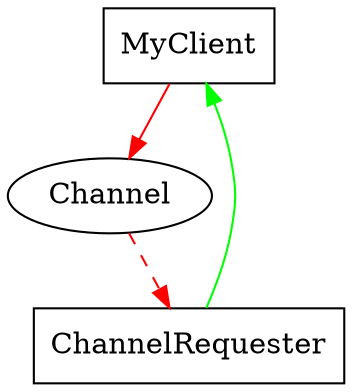 digraph ownership {
  MyClient [shape=box];
  Channel;
  ChannelRequester [shape=box];
  MyClient -> Channel [color=red];
  Channel -> ChannelRequester [color=red, style=dashed];
  ChannelRequester -> MyClient [color=green];
}
